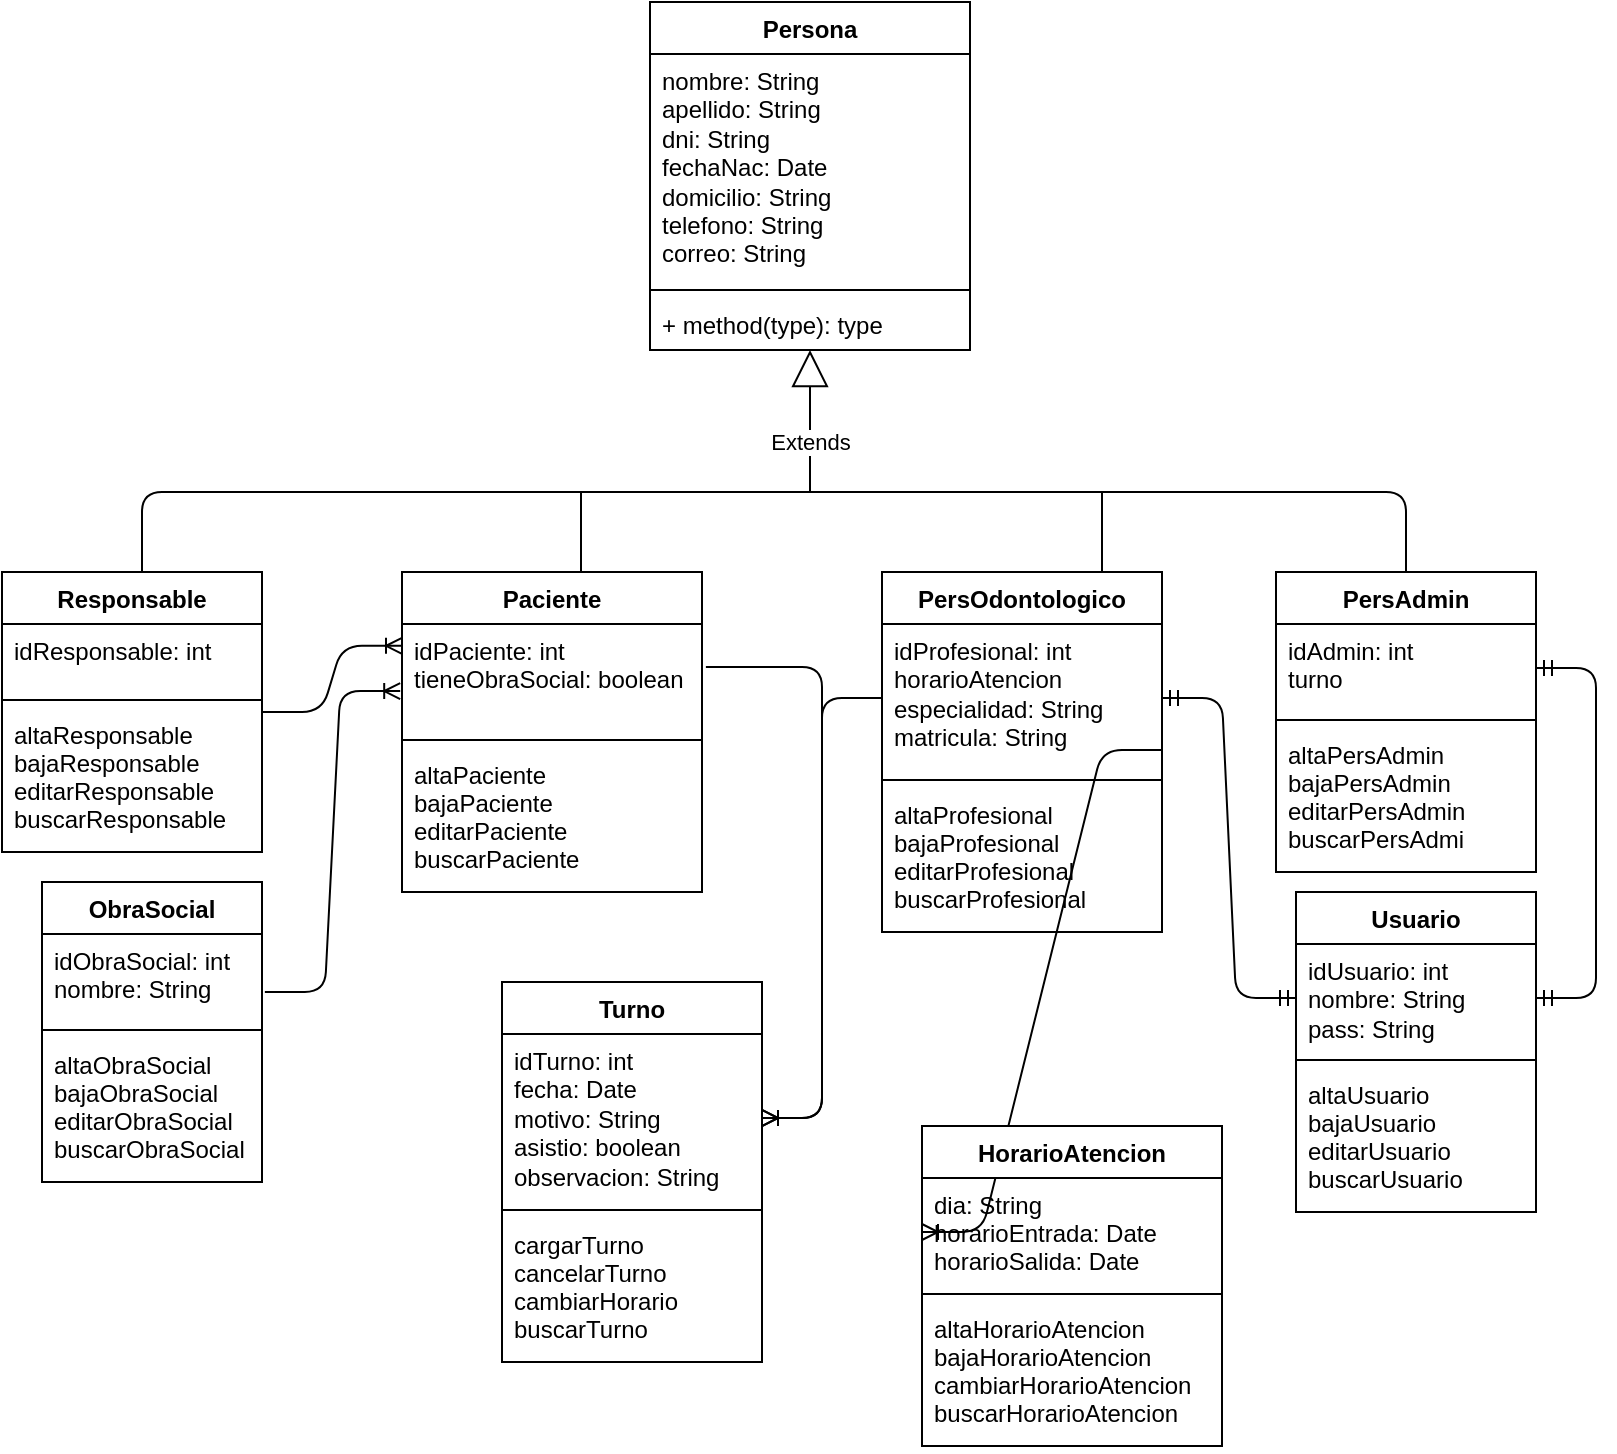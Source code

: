 <mxfile version="13.7.4" type="github">
  <diagram id="HhYp4wrlRlQFVXujRrqc" name="Page-1">
    <mxGraphModel dx="1108" dy="447" grid="1" gridSize="10" guides="1" tooltips="1" connect="1" arrows="1" fold="1" page="1" pageScale="1" pageWidth="827" pageHeight="1169" math="0" shadow="0">
      <root>
        <mxCell id="0" />
        <mxCell id="1" parent="0" />
        <mxCell id="vPW-Lg7qWt8iH3iLzjyr-14" value="" style="edgeStyle=entityRelationEdgeStyle;fontSize=12;html=1;endArrow=ERoneToMany;exitX=1.013;exitY=0.398;exitDx=0;exitDy=0;exitPerimeter=0;" parent="1" source="vPW-Lg7qWt8iH3iLzjyr-2" target="vPW-Lg7qWt8iH3iLzjyr-6" edge="1">
          <mxGeometry width="100" height="100" relative="1" as="geometry">
            <mxPoint x="290" y="215" as="sourcePoint" />
            <mxPoint x="390" y="115" as="targetPoint" />
          </mxGeometry>
        </mxCell>
        <mxCell id="vPW-Lg7qWt8iH3iLzjyr-15" value="" style="edgeStyle=entityRelationEdgeStyle;fontSize=12;html=1;endArrow=ERoneToMany;" parent="1" source="vPW-Lg7qWt8iH3iLzjyr-10" target="vPW-Lg7qWt8iH3iLzjyr-6" edge="1">
          <mxGeometry width="100" height="100" relative="1" as="geometry">
            <mxPoint x="314" y="249" as="sourcePoint" />
            <mxPoint x="414" y="149" as="targetPoint" />
          </mxGeometry>
        </mxCell>
        <mxCell id="kyQEoml0PeqZt6K08_cI-24" value="Extends" style="endArrow=block;endSize=16;endFill=0;html=1;" edge="1" parent="1" target="kyQEoml0PeqZt6K08_cI-16">
          <mxGeometry x="-0.286" width="160" relative="1" as="geometry">
            <mxPoint x="414" y="255" as="sourcePoint" />
            <mxPoint x="440" y="235" as="targetPoint" />
            <mxPoint as="offset" />
          </mxGeometry>
        </mxCell>
        <mxCell id="kyQEoml0PeqZt6K08_cI-29" value="" style="edgeStyle=entityRelationEdgeStyle;fontSize=12;html=1;endArrow=ERoneToMany;exitX=1;exitY=0.5;exitDx=0;exitDy=0;entryX=0;entryY=0.202;entryDx=0;entryDy=0;entryPerimeter=0;" edge="1" parent="1" target="vPW-Lg7qWt8iH3iLzjyr-2">
          <mxGeometry width="100" height="100" relative="1" as="geometry">
            <mxPoint x="140" y="365" as="sourcePoint" />
            <mxPoint x="254" y="325" as="targetPoint" />
          </mxGeometry>
        </mxCell>
        <mxCell id="kyQEoml0PeqZt6K08_cI-34" value="" style="edgeStyle=entityRelationEdgeStyle;fontSize=12;html=1;endArrow=ERoneToMany;exitX=1.013;exitY=0.659;exitDx=0;exitDy=0;exitPerimeter=0;entryX=-0.006;entryY=0.621;entryDx=0;entryDy=0;entryPerimeter=0;" edge="1" parent="1" source="kyQEoml0PeqZt6K08_cI-31" target="vPW-Lg7qWt8iH3iLzjyr-2">
          <mxGeometry width="100" height="100" relative="1" as="geometry">
            <mxPoint x="100" y="585" as="sourcePoint" />
            <mxPoint x="190" y="535" as="targetPoint" />
          </mxGeometry>
        </mxCell>
        <mxCell id="kyQEoml0PeqZt6K08_cI-5" value="PersAdmin" style="swimlane;fontStyle=1;align=center;verticalAlign=top;childLayout=stackLayout;horizontal=1;startSize=26;horizontalStack=0;resizeParent=1;resizeParentMax=0;resizeLast=0;collapsible=1;marginBottom=0;" vertex="1" parent="1">
          <mxGeometry x="647" y="295" width="130" height="150" as="geometry" />
        </mxCell>
        <mxCell id="kyQEoml0PeqZt6K08_cI-6" value="idAdmin: int&#xa;turno&#xa;" style="text;strokeColor=none;fillColor=none;align=left;verticalAlign=top;spacingLeft=4;spacingRight=4;overflow=hidden;rotatable=0;points=[[0,0.5],[1,0.5]];portConstraint=eastwest;whiteSpace=wrap;" vertex="1" parent="kyQEoml0PeqZt6K08_cI-5">
          <mxGeometry y="26" width="130" height="44" as="geometry" />
        </mxCell>
        <mxCell id="kyQEoml0PeqZt6K08_cI-7" value="" style="line;strokeWidth=1;fillColor=none;align=left;verticalAlign=middle;spacingTop=-1;spacingLeft=3;spacingRight=3;rotatable=0;labelPosition=right;points=[];portConstraint=eastwest;" vertex="1" parent="kyQEoml0PeqZt6K08_cI-5">
          <mxGeometry y="70" width="130" height="8" as="geometry" />
        </mxCell>
        <mxCell id="kyQEoml0PeqZt6K08_cI-8" value="altaPersAdmin&#xa;bajaPersAdmin&#xa;editarPersAdmin&#xa;buscarPersAdmi&#xa;" style="text;strokeColor=none;fillColor=none;align=left;verticalAlign=top;spacingLeft=4;spacingRight=4;overflow=hidden;rotatable=0;points=[[0,0.5],[1,0.5]];portConstraint=eastwest;" vertex="1" parent="kyQEoml0PeqZt6K08_cI-5">
          <mxGeometry y="78" width="130" height="72" as="geometry" />
        </mxCell>
        <mxCell id="kyQEoml0PeqZt6K08_cI-13" value="Persona" style="swimlane;fontStyle=1;align=center;verticalAlign=top;childLayout=stackLayout;horizontal=1;startSize=26;horizontalStack=0;resizeParent=1;resizeParentMax=0;resizeLast=0;collapsible=1;marginBottom=0;" vertex="1" parent="1">
          <mxGeometry x="334" y="10" width="160" height="174" as="geometry" />
        </mxCell>
        <mxCell id="kyQEoml0PeqZt6K08_cI-14" value="nombre: String&#xa;apellido: String&#xa;dni: String&#xa;fechaNac: Date&#xa;domicilio: String&#xa;telefono: String&#xa;correo: String" style="text;strokeColor=none;fillColor=none;align=left;verticalAlign=top;spacingLeft=4;spacingRight=4;overflow=hidden;rotatable=0;points=[[0,0.5],[1,0.5]];portConstraint=eastwest;spacingTop=0;spacing=2;spacingBottom=0;whiteSpace=wrap;" vertex="1" parent="kyQEoml0PeqZt6K08_cI-13">
          <mxGeometry y="26" width="160" height="114" as="geometry" />
        </mxCell>
        <mxCell id="kyQEoml0PeqZt6K08_cI-15" value="" style="line;strokeWidth=1;fillColor=none;align=left;verticalAlign=middle;spacingTop=-1;spacingLeft=3;spacingRight=3;rotatable=0;labelPosition=right;points=[];portConstraint=eastwest;" vertex="1" parent="kyQEoml0PeqZt6K08_cI-13">
          <mxGeometry y="140" width="160" height="8" as="geometry" />
        </mxCell>
        <mxCell id="kyQEoml0PeqZt6K08_cI-16" value="+ method(type): type" style="text;strokeColor=none;fillColor=none;align=left;verticalAlign=top;spacingLeft=4;spacingRight=4;overflow=hidden;rotatable=0;points=[[0,0.5],[1,0.5]];portConstraint=eastwest;" vertex="1" parent="kyQEoml0PeqZt6K08_cI-13">
          <mxGeometry y="148" width="160" height="26" as="geometry" />
        </mxCell>
        <mxCell id="vPW-Lg7qWt8iH3iLzjyr-1" value="Paciente" style="swimlane;fontStyle=1;align=center;verticalAlign=top;childLayout=stackLayout;horizontal=1;startSize=26;horizontalStack=0;resizeParent=1;resizeParentMax=0;resizeLast=0;collapsible=1;marginBottom=0;" parent="1" vertex="1">
          <mxGeometry x="210" y="295" width="150" height="160" as="geometry" />
        </mxCell>
        <mxCell id="vPW-Lg7qWt8iH3iLzjyr-2" value="idPaciente: int&#xa;tieneObraSocial: boolean&#xa;&#xa;&#xa;&#xa;" style="text;strokeColor=none;fillColor=none;align=left;verticalAlign=top;spacingLeft=4;spacingRight=4;overflow=hidden;rotatable=0;points=[[0,0.5],[1,0.5]];portConstraint=eastwest;whiteSpace=wrap;" parent="vPW-Lg7qWt8iH3iLzjyr-1" vertex="1">
          <mxGeometry y="26" width="150" height="54" as="geometry" />
        </mxCell>
        <mxCell id="vPW-Lg7qWt8iH3iLzjyr-3" value="" style="line;strokeWidth=1;fillColor=none;align=left;verticalAlign=middle;spacingTop=-1;spacingLeft=3;spacingRight=3;rotatable=0;labelPosition=right;points=[];portConstraint=eastwest;" parent="vPW-Lg7qWt8iH3iLzjyr-1" vertex="1">
          <mxGeometry y="80" width="150" height="8" as="geometry" />
        </mxCell>
        <mxCell id="vPW-Lg7qWt8iH3iLzjyr-4" value="altaPaciente&#xa;bajaPaciente&#xa;editarPaciente&#xa;buscarPaciente&#xa;&#xa;" style="text;strokeColor=none;fillColor=none;align=left;verticalAlign=top;spacingLeft=4;spacingRight=4;overflow=hidden;rotatable=0;points=[[0,0.5],[1,0.5]];portConstraint=eastwest;" parent="vPW-Lg7qWt8iH3iLzjyr-1" vertex="1">
          <mxGeometry y="88" width="150" height="72" as="geometry" />
        </mxCell>
        <mxCell id="vPW-Lg7qWt8iH3iLzjyr-9" value="PersOdontologico" style="swimlane;fontStyle=1;align=center;verticalAlign=top;childLayout=stackLayout;horizontal=1;startSize=26;horizontalStack=0;resizeParent=1;resizeParentMax=0;resizeLast=0;collapsible=1;marginBottom=0;" parent="1" vertex="1">
          <mxGeometry x="450" y="295" width="140" height="180" as="geometry" />
        </mxCell>
        <mxCell id="vPW-Lg7qWt8iH3iLzjyr-10" value="idProfesional: int&#xa;horarioAtencion&#xa;especialidad: String&#xa;matricula: String&#xa;&#xa;" style="text;strokeColor=none;fillColor=none;align=left;verticalAlign=top;spacingLeft=4;spacingRight=4;overflow=hidden;rotatable=0;points=[[0,0.5],[1,0.5]];portConstraint=eastwest;whiteSpace=wrap;" parent="vPW-Lg7qWt8iH3iLzjyr-9" vertex="1">
          <mxGeometry y="26" width="140" height="74" as="geometry" />
        </mxCell>
        <mxCell id="vPW-Lg7qWt8iH3iLzjyr-11" value="" style="line;strokeWidth=1;fillColor=none;align=left;verticalAlign=middle;spacingTop=-1;spacingLeft=3;spacingRight=3;rotatable=0;labelPosition=right;points=[];portConstraint=eastwest;" parent="vPW-Lg7qWt8iH3iLzjyr-9" vertex="1">
          <mxGeometry y="100" width="140" height="8" as="geometry" />
        </mxCell>
        <mxCell id="vPW-Lg7qWt8iH3iLzjyr-12" value="altaProfesional&#xa;bajaProfesional&#xa;editarProfesional&#xa;buscarProfesional&#xa;" style="text;strokeColor=none;fillColor=none;align=left;verticalAlign=top;spacingLeft=4;spacingRight=4;overflow=hidden;rotatable=0;points=[[0,0.5],[1,0.5]];portConstraint=eastwest;" parent="vPW-Lg7qWt8iH3iLzjyr-9" vertex="1">
          <mxGeometry y="108" width="140" height="72" as="geometry" />
        </mxCell>
        <mxCell id="kyQEoml0PeqZt6K08_cI-45" value="" style="endArrow=none;html=1;entryX=0.5;entryY=0;entryDx=0;entryDy=0;" edge="1" parent="1" target="kyQEoml0PeqZt6K08_cI-5">
          <mxGeometry width="50" height="50" relative="1" as="geometry">
            <mxPoint x="80" y="295" as="sourcePoint" />
            <mxPoint x="740" y="255" as="targetPoint" />
            <Array as="points">
              <mxPoint x="80" y="255" />
              <mxPoint x="410" y="255" />
              <mxPoint x="712" y="255" />
            </Array>
          </mxGeometry>
        </mxCell>
        <mxCell id="kyQEoml0PeqZt6K08_cI-47" value="" style="endArrow=none;html=1;exitX=0.5;exitY=0;exitDx=0;exitDy=0;" edge="1" parent="1">
          <mxGeometry width="50" height="50" relative="1" as="geometry">
            <mxPoint x="560" y="295" as="sourcePoint" />
            <mxPoint x="560" y="255" as="targetPoint" />
          </mxGeometry>
        </mxCell>
        <mxCell id="kyQEoml0PeqZt6K08_cI-48" value="" style="endArrow=none;html=1;" edge="1" parent="1">
          <mxGeometry width="50" height="50" relative="1" as="geometry">
            <mxPoint x="299.5" y="295" as="sourcePoint" />
            <mxPoint x="299.5" y="255" as="targetPoint" />
            <Array as="points">
              <mxPoint x="299.5" y="285" />
            </Array>
          </mxGeometry>
        </mxCell>
        <mxCell id="kyQEoml0PeqZt6K08_cI-49" value="" style="edgeStyle=entityRelationEdgeStyle;fontSize=12;html=1;endArrow=ERmandOne;startArrow=ERmandOne;" edge="1" parent="1" source="kyQEoml0PeqZt6K08_cI-2" target="vPW-Lg7qWt8iH3iLzjyr-10">
          <mxGeometry width="100" height="100" relative="1" as="geometry">
            <mxPoint x="520" y="605" as="sourcePoint" />
            <mxPoint x="640" y="435" as="targetPoint" />
          </mxGeometry>
        </mxCell>
        <mxCell id="kyQEoml0PeqZt6K08_cI-50" value="" style="edgeStyle=entityRelationEdgeStyle;fontSize=12;html=1;endArrow=ERmandOne;startArrow=ERmandOne;exitX=1;exitY=0.5;exitDx=0;exitDy=0;" edge="1" parent="1" source="kyQEoml0PeqZt6K08_cI-6" target="kyQEoml0PeqZt6K08_cI-2">
          <mxGeometry width="100" height="100" relative="1" as="geometry">
            <mxPoint x="690" y="549" as="sourcePoint" />
            <mxPoint x="910" y="535" as="targetPoint" />
          </mxGeometry>
        </mxCell>
        <mxCell id="kyQEoml0PeqZt6K08_cI-58" value="" style="edgeStyle=entityRelationEdgeStyle;fontSize=12;html=1;endArrow=ERoneToMany;exitX=1;exitY=0.851;exitDx=0;exitDy=0;exitPerimeter=0;entryX=0;entryY=0.5;entryDx=0;entryDy=0;" edge="1" parent="1" source="vPW-Lg7qWt8iH3iLzjyr-10" target="kyQEoml0PeqZt6K08_cI-54">
          <mxGeometry width="100" height="100" relative="1" as="geometry">
            <mxPoint x="410" y="595" as="sourcePoint" />
            <mxPoint x="610" y="635" as="targetPoint" />
          </mxGeometry>
        </mxCell>
        <mxCell id="kyQEoml0PeqZt6K08_cI-53" value="HorarioAtencion" style="swimlane;fontStyle=1;align=center;verticalAlign=top;childLayout=stackLayout;horizontal=1;startSize=26;horizontalStack=0;resizeParent=1;resizeParentMax=0;resizeLast=0;collapsible=1;marginBottom=0;html=0;" vertex="1" parent="1">
          <mxGeometry x="470" y="572" width="150" height="160" as="geometry" />
        </mxCell>
        <mxCell id="kyQEoml0PeqZt6K08_cI-54" value="dia: String&#xa;horarioEntrada: Date&#xa;horarioSalida: Date&#xa;" style="text;strokeColor=none;fillColor=none;align=left;verticalAlign=top;spacingLeft=4;spacingRight=4;overflow=hidden;rotatable=0;points=[[0,0.5],[1,0.5]];portConstraint=eastwest;" vertex="1" parent="kyQEoml0PeqZt6K08_cI-53">
          <mxGeometry y="26" width="150" height="54" as="geometry" />
        </mxCell>
        <mxCell id="kyQEoml0PeqZt6K08_cI-55" value="" style="line;strokeWidth=1;fillColor=none;align=left;verticalAlign=middle;spacingTop=-1;spacingLeft=3;spacingRight=3;rotatable=0;labelPosition=right;points=[];portConstraint=eastwest;" vertex="1" parent="kyQEoml0PeqZt6K08_cI-53">
          <mxGeometry y="80" width="150" height="8" as="geometry" />
        </mxCell>
        <mxCell id="kyQEoml0PeqZt6K08_cI-56" value="altaHorarioAtencion&#xa;bajaHorarioAtencion&#xa;cambiarHorarioAtencion&#xa;buscarHorarioAtencion" style="text;strokeColor=none;fillColor=none;align=left;verticalAlign=top;spacingLeft=4;spacingRight=4;overflow=hidden;rotatable=0;points=[[0,0.5],[1,0.5]];portConstraint=eastwest;" vertex="1" parent="kyQEoml0PeqZt6K08_cI-53">
          <mxGeometry y="88" width="150" height="72" as="geometry" />
        </mxCell>
        <mxCell id="kyQEoml0PeqZt6K08_cI-30" value="ObraSocial" style="swimlane;fontStyle=1;align=center;verticalAlign=top;childLayout=stackLayout;horizontal=1;startSize=26;horizontalStack=0;resizeParent=1;resizeParentMax=0;resizeLast=0;collapsible=1;marginBottom=0;" vertex="1" parent="1">
          <mxGeometry x="30" y="450" width="110" height="150" as="geometry" />
        </mxCell>
        <mxCell id="kyQEoml0PeqZt6K08_cI-31" value="idObraSocial: int&#xa;nombre: String" style="text;strokeColor=none;fillColor=none;align=left;verticalAlign=top;spacingLeft=4;spacingRight=4;overflow=hidden;rotatable=0;points=[[0,0.5],[1,0.5]];portConstraint=eastwest;" vertex="1" parent="kyQEoml0PeqZt6K08_cI-30">
          <mxGeometry y="26" width="110" height="44" as="geometry" />
        </mxCell>
        <mxCell id="kyQEoml0PeqZt6K08_cI-32" value="" style="line;strokeWidth=1;fillColor=none;align=left;verticalAlign=middle;spacingTop=-1;spacingLeft=3;spacingRight=3;rotatable=0;labelPosition=right;points=[];portConstraint=eastwest;" vertex="1" parent="kyQEoml0PeqZt6K08_cI-30">
          <mxGeometry y="70" width="110" height="8" as="geometry" />
        </mxCell>
        <mxCell id="kyQEoml0PeqZt6K08_cI-33" value="altaObraSocial&#xa;bajaObraSocial&#xa;editarObraSocial&#xa;buscarObraSocial&#xa;" style="text;strokeColor=none;fillColor=none;align=left;verticalAlign=top;spacingLeft=4;spacingRight=4;overflow=hidden;rotatable=0;points=[[0,0.5],[1,0.5]];portConstraint=eastwest;" vertex="1" parent="kyQEoml0PeqZt6K08_cI-30">
          <mxGeometry y="78" width="110" height="72" as="geometry" />
        </mxCell>
        <mxCell id="kyQEoml0PeqZt6K08_cI-1" value="Usuario" style="swimlane;fontStyle=1;align=center;verticalAlign=top;childLayout=stackLayout;horizontal=1;startSize=26;horizontalStack=0;resizeParent=1;resizeParentMax=0;resizeLast=0;collapsible=1;marginBottom=0;" vertex="1" parent="1">
          <mxGeometry x="657" y="455" width="120" height="160" as="geometry" />
        </mxCell>
        <mxCell id="kyQEoml0PeqZt6K08_cI-2" value="idUsuario: int&#xa;nombre: String&#xa;pass: String" style="text;strokeColor=none;fillColor=none;align=left;verticalAlign=top;spacingLeft=4;spacingRight=4;overflow=hidden;rotatable=0;points=[[0,0.5],[1,0.5]];portConstraint=eastwest;whiteSpace=wrap;" vertex="1" parent="kyQEoml0PeqZt6K08_cI-1">
          <mxGeometry y="26" width="120" height="54" as="geometry" />
        </mxCell>
        <mxCell id="kyQEoml0PeqZt6K08_cI-3" value="" style="line;strokeWidth=1;fillColor=none;align=left;verticalAlign=middle;spacingTop=-1;spacingLeft=3;spacingRight=3;rotatable=0;labelPosition=right;points=[];portConstraint=eastwest;" vertex="1" parent="kyQEoml0PeqZt6K08_cI-1">
          <mxGeometry y="80" width="120" height="8" as="geometry" />
        </mxCell>
        <mxCell id="kyQEoml0PeqZt6K08_cI-4" value="altaUsuario&#xa;bajaUsuario&#xa;editarUsuario&#xa;buscarUsuario" style="text;strokeColor=none;fillColor=none;align=left;verticalAlign=top;spacingLeft=4;spacingRight=4;overflow=hidden;rotatable=0;points=[[0,0.5],[1,0.5]];portConstraint=eastwest;" vertex="1" parent="kyQEoml0PeqZt6K08_cI-1">
          <mxGeometry y="88" width="120" height="72" as="geometry" />
        </mxCell>
        <mxCell id="vPW-Lg7qWt8iH3iLzjyr-5" value="Turno" style="swimlane;fontStyle=1;align=center;verticalAlign=top;childLayout=stackLayout;horizontal=1;startSize=26;horizontalStack=0;resizeParent=1;resizeParentMax=0;resizeLast=0;collapsible=1;marginBottom=0;" parent="1" vertex="1">
          <mxGeometry x="260" y="500" width="130" height="190" as="geometry" />
        </mxCell>
        <mxCell id="vPW-Lg7qWt8iH3iLzjyr-6" value="idTurno: int&#xa;fecha: Date&#xa;motivo: String&#xa;asistio: boolean&#xa;observacion: String" style="text;strokeColor=none;fillColor=none;align=left;verticalAlign=top;spacingLeft=4;spacingRight=4;overflow=hidden;rotatable=0;points=[[0,0.5],[1,0.5]];portConstraint=eastwest;whiteSpace=wrap;" parent="vPW-Lg7qWt8iH3iLzjyr-5" vertex="1">
          <mxGeometry y="26" width="130" height="84" as="geometry" />
        </mxCell>
        <mxCell id="vPW-Lg7qWt8iH3iLzjyr-7" value="" style="line;strokeWidth=1;fillColor=none;align=left;verticalAlign=middle;spacingTop=-1;spacingLeft=3;spacingRight=3;rotatable=0;labelPosition=right;points=[];portConstraint=eastwest;" parent="vPW-Lg7qWt8iH3iLzjyr-5" vertex="1">
          <mxGeometry y="110" width="130" height="8" as="geometry" />
        </mxCell>
        <mxCell id="vPW-Lg7qWt8iH3iLzjyr-8" value="cargarTurno&#xa;cancelarTurno&#xa;cambiarHorario&#xa;buscarTurno&#xa;&#xa;" style="text;strokeColor=none;fillColor=none;align=left;verticalAlign=top;spacingLeft=4;spacingRight=4;overflow=hidden;rotatable=0;points=[[0,0.5],[1,0.5]];portConstraint=eastwest;" parent="vPW-Lg7qWt8iH3iLzjyr-5" vertex="1">
          <mxGeometry y="118" width="130" height="72" as="geometry" />
        </mxCell>
        <mxCell id="kyQEoml0PeqZt6K08_cI-9" value="Responsable" style="swimlane;fontStyle=1;align=center;verticalAlign=top;childLayout=stackLayout;horizontal=1;startSize=26;horizontalStack=0;resizeParent=1;resizeParentMax=0;resizeLast=0;collapsible=1;marginBottom=0;" vertex="1" parent="1">
          <mxGeometry x="10" y="295" width="130" height="140" as="geometry" />
        </mxCell>
        <mxCell id="kyQEoml0PeqZt6K08_cI-10" value="idResponsable: int&#xa;" style="text;strokeColor=none;fillColor=none;align=left;verticalAlign=top;spacingLeft=4;spacingRight=4;overflow=hidden;rotatable=0;points=[[0,0.5],[1,0.5]];portConstraint=eastwest;whiteSpace=wrap;" vertex="1" parent="kyQEoml0PeqZt6K08_cI-9">
          <mxGeometry y="26" width="130" height="34" as="geometry" />
        </mxCell>
        <mxCell id="kyQEoml0PeqZt6K08_cI-11" value="" style="line;strokeWidth=1;fillColor=none;align=left;verticalAlign=middle;spacingTop=-1;spacingLeft=3;spacingRight=3;rotatable=0;labelPosition=right;points=[];portConstraint=eastwest;" vertex="1" parent="kyQEoml0PeqZt6K08_cI-9">
          <mxGeometry y="60" width="130" height="8" as="geometry" />
        </mxCell>
        <mxCell id="kyQEoml0PeqZt6K08_cI-12" value="altaResponsable&#xa;bajaResponsable&#xa;editarResponsable&#xa;buscarResponsable&#xa;" style="text;strokeColor=none;fillColor=none;align=left;verticalAlign=top;spacingLeft=4;spacingRight=4;overflow=hidden;rotatable=0;points=[[0,0.5],[1,0.5]];portConstraint=eastwest;" vertex="1" parent="kyQEoml0PeqZt6K08_cI-9">
          <mxGeometry y="68" width="130" height="72" as="geometry" />
        </mxCell>
      </root>
    </mxGraphModel>
  </diagram>
</mxfile>
